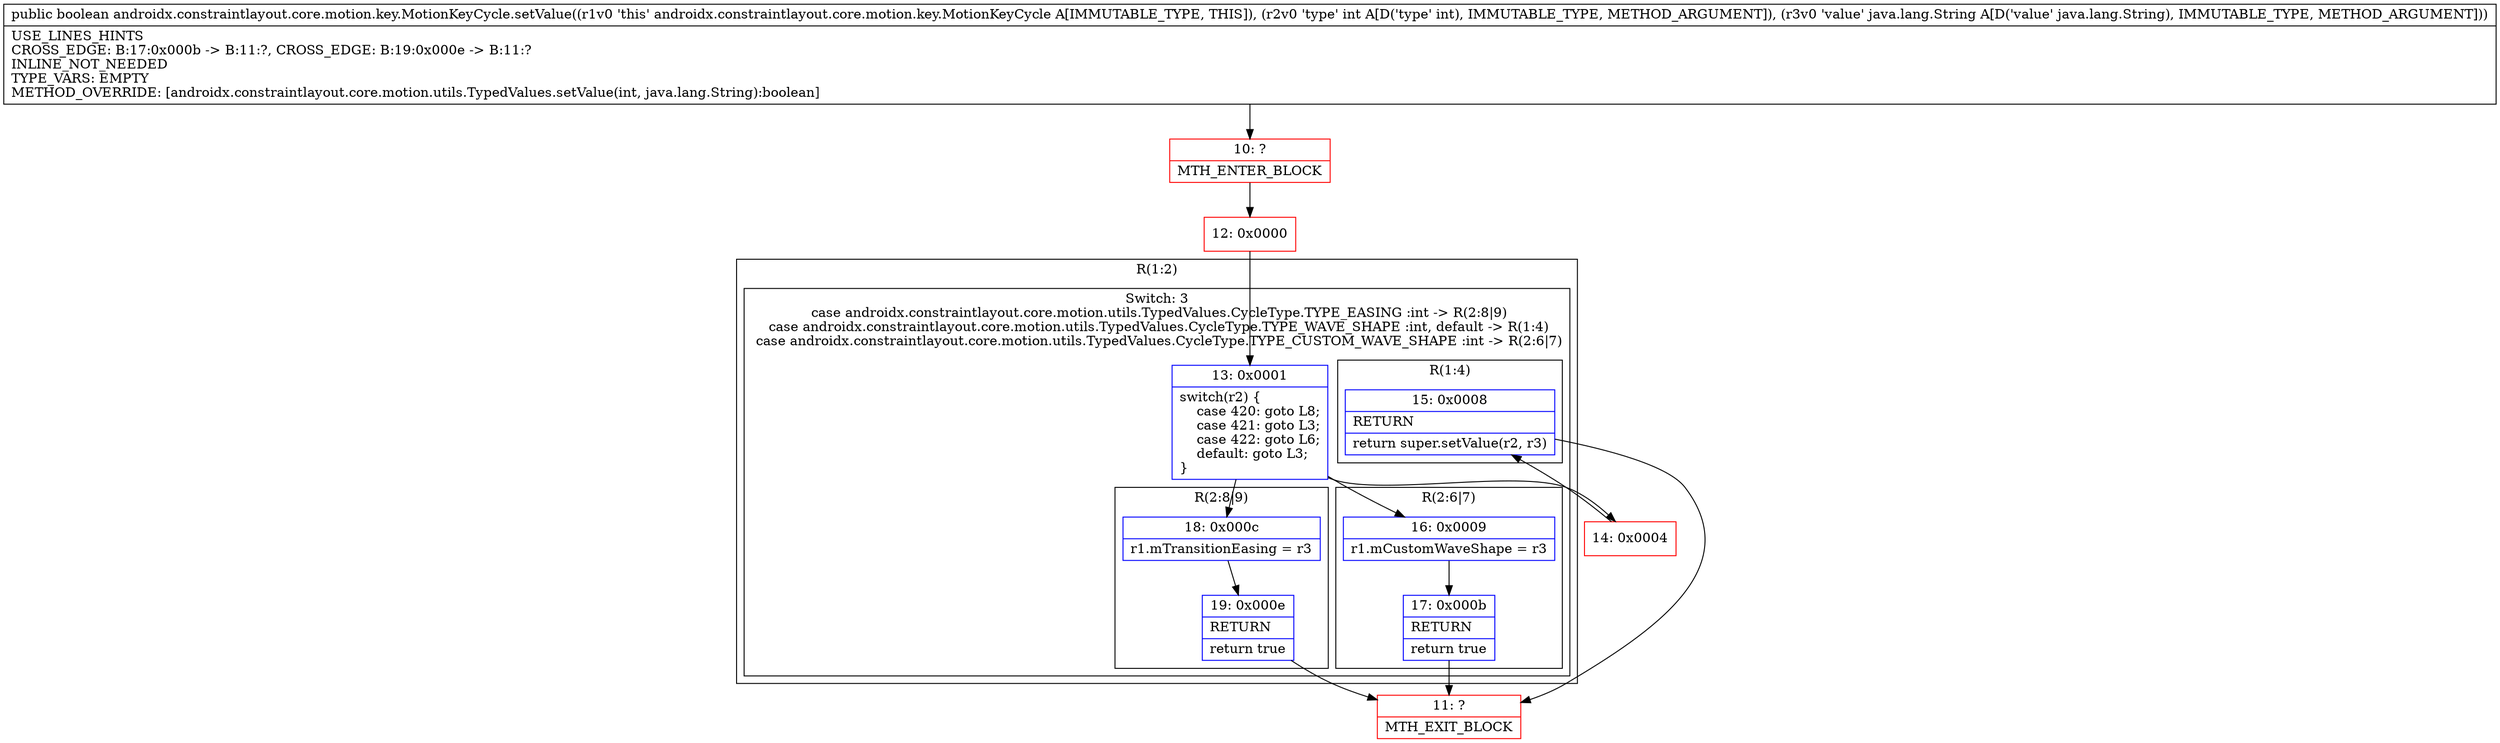 digraph "CFG forandroidx.constraintlayout.core.motion.key.MotionKeyCycle.setValue(ILjava\/lang\/String;)Z" {
subgraph cluster_Region_56522263 {
label = "R(1:2)";
node [shape=record,color=blue];
subgraph cluster_SwitchRegion_1623245291 {
label = "Switch: 3
 case androidx.constraintlayout.core.motion.utils.TypedValues.CycleType.TYPE_EASING :int -> R(2:8|9)
 case androidx.constraintlayout.core.motion.utils.TypedValues.CycleType.TYPE_WAVE_SHAPE :int, default -> R(1:4)
 case androidx.constraintlayout.core.motion.utils.TypedValues.CycleType.TYPE_CUSTOM_WAVE_SHAPE :int -> R(2:6|7)";
node [shape=record,color=blue];
Node_13 [shape=record,label="{13\:\ 0x0001|switch(r2) \{\l    case 420: goto L8;\l    case 421: goto L3;\l    case 422: goto L6;\l    default: goto L3;\l\}\l}"];
subgraph cluster_Region_1620216672 {
label = "R(2:8|9)";
node [shape=record,color=blue];
Node_18 [shape=record,label="{18\:\ 0x000c|r1.mTransitionEasing = r3\l}"];
Node_19 [shape=record,label="{19\:\ 0x000e|RETURN\l|return true\l}"];
}
subgraph cluster_Region_77472548 {
label = "R(1:4)";
node [shape=record,color=blue];
Node_15 [shape=record,label="{15\:\ 0x0008|RETURN\l|return super.setValue(r2, r3)\l}"];
}
subgraph cluster_Region_1954546542 {
label = "R(2:6|7)";
node [shape=record,color=blue];
Node_16 [shape=record,label="{16\:\ 0x0009|r1.mCustomWaveShape = r3\l}"];
Node_17 [shape=record,label="{17\:\ 0x000b|RETURN\l|return true\l}"];
}
}
}
Node_10 [shape=record,color=red,label="{10\:\ ?|MTH_ENTER_BLOCK\l}"];
Node_12 [shape=record,color=red,label="{12\:\ 0x0000}"];
Node_14 [shape=record,color=red,label="{14\:\ 0x0004}"];
Node_11 [shape=record,color=red,label="{11\:\ ?|MTH_EXIT_BLOCK\l}"];
MethodNode[shape=record,label="{public boolean androidx.constraintlayout.core.motion.key.MotionKeyCycle.setValue((r1v0 'this' androidx.constraintlayout.core.motion.key.MotionKeyCycle A[IMMUTABLE_TYPE, THIS]), (r2v0 'type' int A[D('type' int), IMMUTABLE_TYPE, METHOD_ARGUMENT]), (r3v0 'value' java.lang.String A[D('value' java.lang.String), IMMUTABLE_TYPE, METHOD_ARGUMENT]))  | USE_LINES_HINTS\lCROSS_EDGE: B:17:0x000b \-\> B:11:?, CROSS_EDGE: B:19:0x000e \-\> B:11:?\lINLINE_NOT_NEEDED\lTYPE_VARS: EMPTY\lMETHOD_OVERRIDE: [androidx.constraintlayout.core.motion.utils.TypedValues.setValue(int, java.lang.String):boolean]\l}"];
MethodNode -> Node_10;Node_13 -> Node_14;
Node_13 -> Node_16;
Node_13 -> Node_18;
Node_18 -> Node_19;
Node_19 -> Node_11;
Node_15 -> Node_11;
Node_16 -> Node_17;
Node_17 -> Node_11;
Node_10 -> Node_12;
Node_12 -> Node_13;
Node_14 -> Node_15;
}

